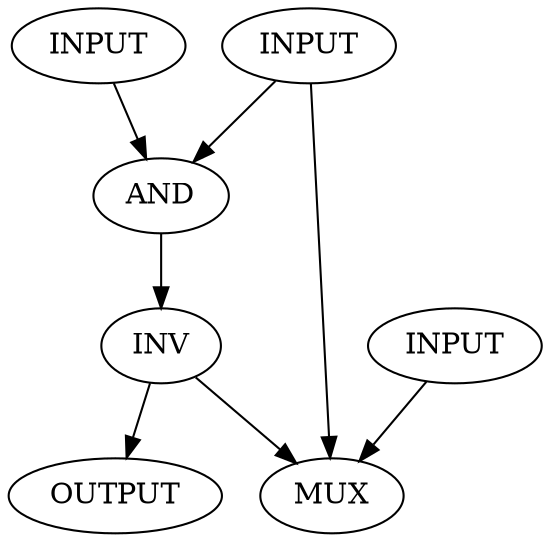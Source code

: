 digraph NAND_MODULE
{
	A [label="INPUT"];
	B [label="INPUT"];
	C [label="INPUT"];
	
	S [label="OUTPUT"];

	AND0 [label="AND"];
	INV1 [label="INV"];

	myMux2 [label="MUX" sel="C"];
	
	
	A -> myMux2;
	B -> myMux2;

	INV1 -> myMux2;

	A -> AND0;
	C -> AND0;


	AND0 -> INV1;

	INV1 -> S;
}